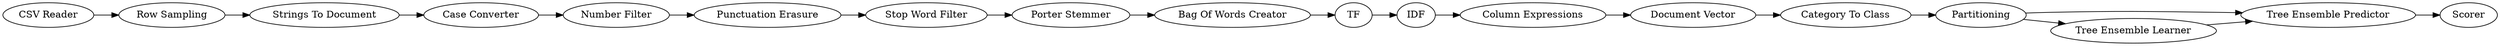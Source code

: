 digraph {
	30 -> 25
	12 -> 13
	7 -> 8
	16 -> 17
	11 -> 12
	18 -> 19
	8 -> 9
	15 -> 16
	13 -> 14
	29 -> 30
	19 -> 22
	2 -> 7
	14 -> 15
	17 -> 18
	9 -> 10
	10 -> 11
	22 -> 30
	22 -> 29
	16 [label=IDF]
	14 [label="Bag Of Words Creator"]
	13 [label="Porter Stemmer"]
	7 [label="Row Sampling"]
	22 [label=Partitioning]
	29 [label="Tree Ensemble Learner"]
	9 [label="Case Converter"]
	11 [label="Punctuation Erasure"]
	18 [label="Document Vector"]
	8 [label="Strings To Document"]
	15 [label=TF]
	25 [label=Scorer]
	12 [label="Stop Word Filter"]
	17 [label="Column Expressions"]
	30 [label="Tree Ensemble Predictor"]
	2 [label="CSV Reader"]
	10 [label="Number Filter"]
	19 [label="Category To Class"]
	rankdir=LR
}
